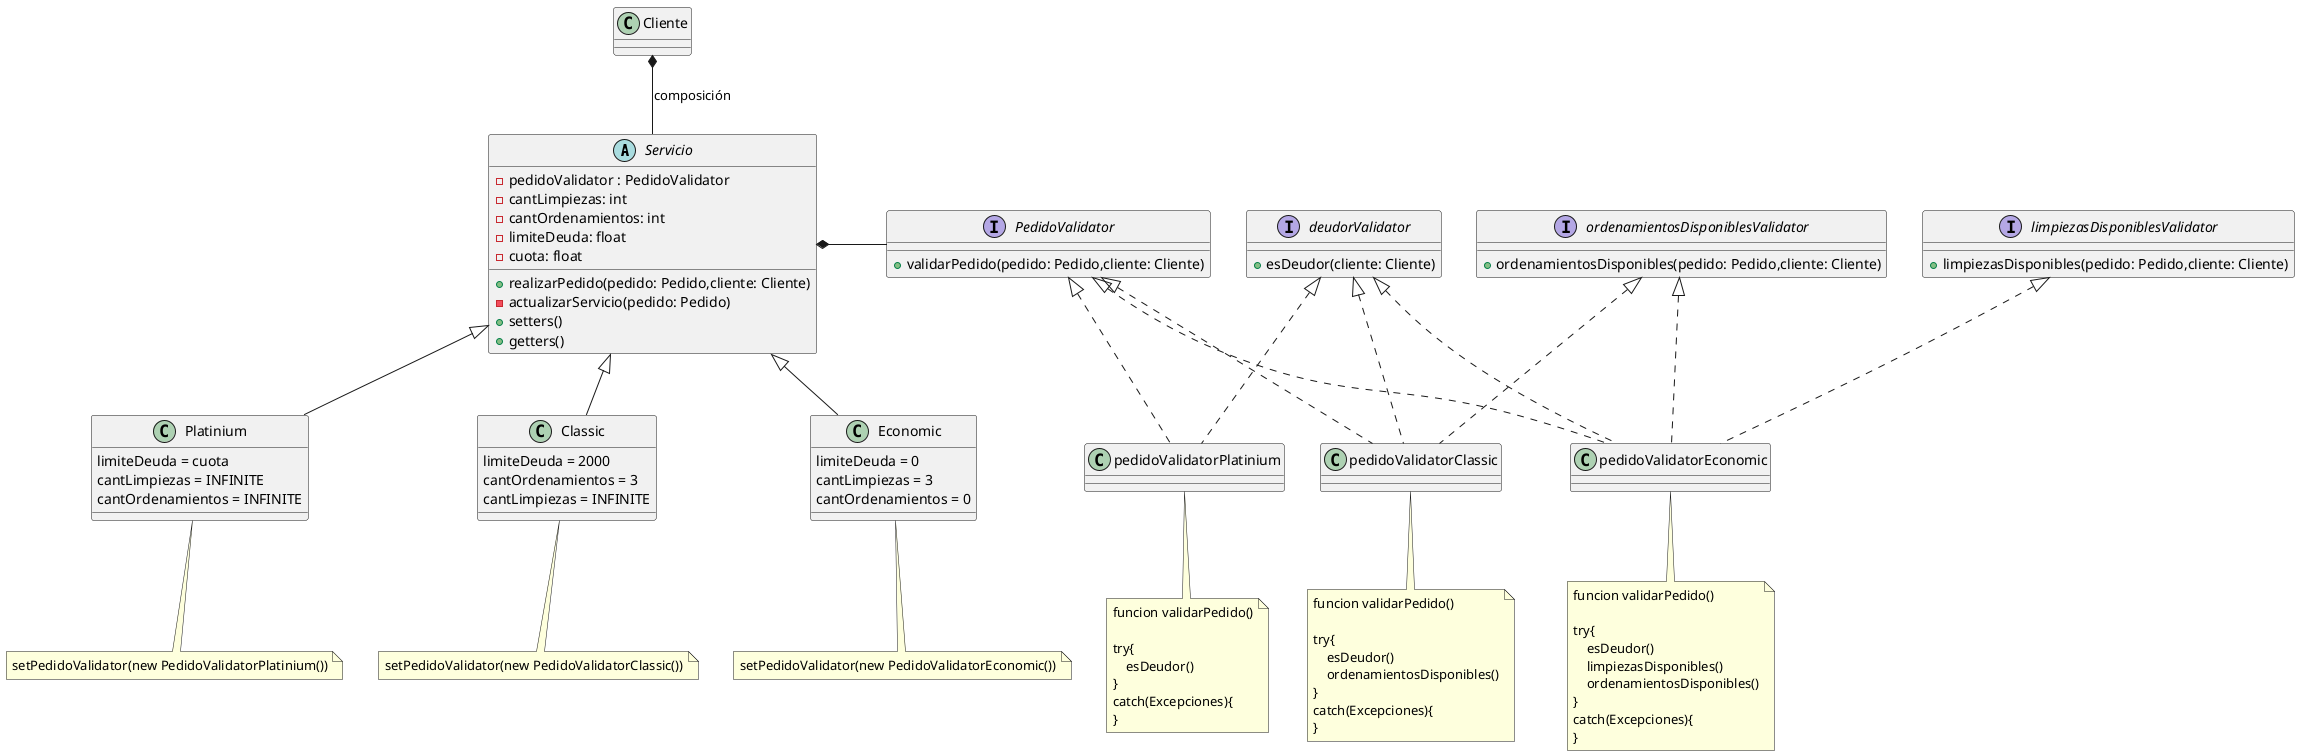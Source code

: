 @startuml
'https://plantuml.com/class-diagram


abstract class Servicio{
- pedidoValidator : PedidoValidator
- cantLimpiezas: int
- cantOrdenamientos: int
- limiteDeuda: float
 -cuota: float

+realizarPedido(pedido: Pedido,cliente: Cliente)
-actualizarServicio(pedido: Pedido)
+setters()
+getters()
}

class Platinium{
limiteDeuda = cuota
cantLimpiezas = INFINITE
cantOrdenamientos = INFINITE
}
class Classic{
limiteDeuda = 2000
cantOrdenamientos = 3
cantLimpiezas = INFINITE
}

class Economic{
limiteDeuda = 0
cantLimpiezas = 3
cantOrdenamientos = 0
}

interface PedidoValidator{
+validarPedido(pedido: Pedido,cliente: Cliente)
}

interface deudorValidator{
+esDeudor(cliente: Cliente)
}

interface ordenamientosDisponiblesValidator{
+ordenamientosDisponibles(pedido: Pedido,cliente: Cliente)
}

class pedidoValidatorEconomic implements PedidoValidator,deudorValidator,ordenamientosDisponiblesValidator,limpiezasDisponiblesValidator{

}
class pedidoValidatorClassic implements PedidoValidator,deudorValidator,ordenamientosDisponiblesValidator{
}
class pedidoValidatorPlatinium implements PedidoValidator,deudorValidator{
}

interface limpiezasDisponiblesValidator{
+limpiezasDisponibles(pedido: Pedido,cliente: Cliente)
}

Servicio <|-- Platinium
Servicio <|-- Classic
Servicio <|-- Economic

PedidoValidator -left-* Servicio
Cliente *--  Servicio : composición

note bottom of pedidoValidatorEconomic
    funcion validarPedido()

    try{
        esDeudor()
        limpiezasDisponibles()
        ordenamientosDisponibles()
    }
    catch(Excepciones){
    }
end note

note bottom of pedidoValidatorClassic
    funcion validarPedido()

    try{
        esDeudor()
        ordenamientosDisponibles()
    }
    catch(Excepciones){
    }
end note

note bottom of pedidoValidatorPlatinium
    funcion validarPedido()

    try{
        esDeudor()
    }
    catch(Excepciones){
    }
end note

note bottom of Platinium: setPedidoValidator(new PedidoValidatorPlatinium())
note bottom of Classic: setPedidoValidator(new PedidoValidatorClassic())
note bottom of Economic: setPedidoValidator(new PedidoValidatorEconomic())
@enduml